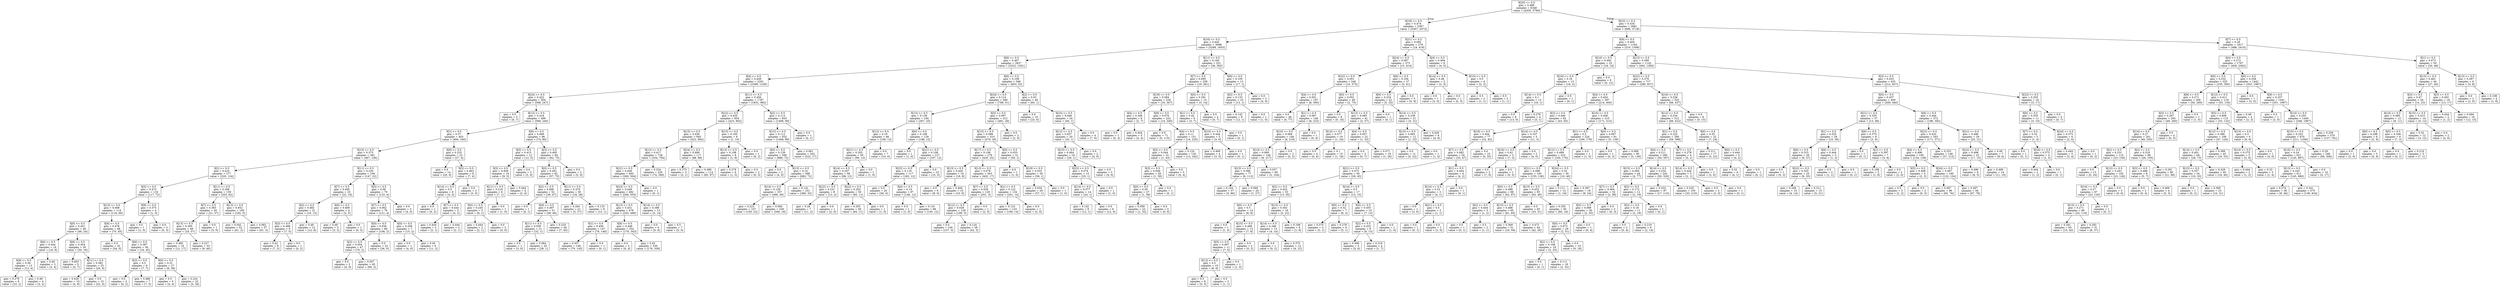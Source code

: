 digraph Tree {
node [shape=box] ;
0 [label="X[20] <= 0.5\ngini = 0.489\nsamples = 6348\nvalue = [4305, 5790]"] ;
1 [label="X[18] <= 0.5\ngini = 0.474\nsamples = 3367\nvalue = [3307, 2072]"] ;
0 -> 1 [labeldistance=2.5, labelangle=45, headlabel="True"] ;
2 [label="X[16] <= 0.5\ngini = 0.445\nsamples = 3088\nvalue = [3288, 1653]"] ;
1 -> 2 ;
3 [label="X[8] <= 0.5\ngini = 0.407\nsamples = 2837\nvalue = [3252, 1291]"] ;
2 -> 3 ;
4 [label="X[4] <= 0.5\ngini = 0.449\nsamples = 2291\nvalue = [2399, 1239]"] ;
3 -> 4 ;
5 [label="X[24] <= 0.5\ngini = 0.422\nsamples = 504\nvalue = [568, 247]"] ;
4 -> 5 ;
6 [label="gini = 0.0\nsamples = 5\nvalue = [0, 7]"] ;
5 -> 6 ;
7 [label="X[12] <= 0.5\ngini = 0.418\nsamples = 499\nvalue = [568, 240]"] ;
5 -> 7 ;
8 [label="X[1] <= 0.5\ngini = 0.37\nsamples = 403\nvalue = [494, 160]"] ;
7 -> 8 ;
9 [label="X[15] <= 0.5\ngini = 0.375\nsamples = 381\nvalue = [467, 156]"] ;
8 -> 9 ;
10 [label="X[2] <= 0.5\ngini = 0.416\nsamples = 277\nvalue = [320, 134]"] ;
9 -> 10 ;
11 [label="X[5] <= 0.5\ngini = 0.472\nsamples = 118\nvalue = [117, 72]"] ;
10 -> 11 ;
12 [label="X[13] <= 0.5\ngini = 0.468\nsamples = 114\nvalue = [116, 69]"] ;
11 -> 12 ;
13 [label="X[0] <= 0.5\ngini = 0.451\nsamples = 46\nvalue = [46, 24]"] ;
12 -> 13 ;
14 [label="X[6] <= 0.5\ngini = 0.444\nsamples = 16\nvalue = [16, 8]"] ;
13 -> 14 ;
15 [label="X[9] <= 0.5\ngini = 0.36\nsamples = 13\nvalue = [13, 4]"] ;
14 -> 15 ;
16 [label="gini = 0.278\nsamples = 9\nvalue = [10, 2]"] ;
15 -> 16 ;
17 [label="gini = 0.48\nsamples = 4\nvalue = [3, 2]"] ;
15 -> 17 ;
18 [label="gini = 0.49\nsamples = 3\nvalue = [3, 4]"] ;
14 -> 18 ;
19 [label="X[6] <= 0.5\ngini = 0.454\nsamples = 30\nvalue = [30, 16]"] ;
13 -> 19 ;
20 [label="gini = 0.463\nsamples = 5\nvalue = [4, 7]"] ;
19 -> 20 ;
21 [label="X[11] <= 0.5\ngini = 0.382\nsamples = 25\nvalue = [26, 9]"] ;
19 -> 21 ;
22 [label="gini = 0.426\nsamples = 10\nvalue = [4, 9]"] ;
21 -> 22 ;
23 [label="gini = 0.0\nsamples = 15\nvalue = [22, 0]"] ;
21 -> 23 ;
24 [label="X[9] <= 0.5\ngini = 0.476\nsamples = 68\nvalue = [70, 45]"] ;
12 -> 24 ;
25 [label="gini = 0.0\nsamples = 32\nvalue = [54, 0]"] ;
24 -> 25 ;
26 [label="X[6] <= 0.5\ngini = 0.387\nsamples = 36\nvalue = [16, 45]"] ;
24 -> 26 ;
27 [label="X[3] <= 0.5\ngini = 0.5\nsamples = 9\nvalue = [7, 7]"] ;
26 -> 27 ;
28 [label="gini = 0.0\nsamples = 2\nvalue = [0, 2]"] ;
27 -> 28 ;
29 [label="gini = 0.486\nsamples = 7\nvalue = [7, 5]"] ;
27 -> 29 ;
30 [label="X[0] <= 0.5\ngini = 0.31\nsamples = 27\nvalue = [9, 38]"] ;
26 -> 30 ;
31 [label="gini = 0.5\nsamples = 5\nvalue = [4, 4]"] ;
30 -> 31 ;
32 [label="gini = 0.224\nsamples = 22\nvalue = [5, 34]"] ;
30 -> 32 ;
33 [label="X[9] <= 0.5\ngini = 0.375\nsamples = 4\nvalue = [1, 3]"] ;
11 -> 33 ;
34 [label="gini = 0.0\nsamples = 1\nvalue = [1, 0]"] ;
33 -> 34 ;
35 [label="gini = 0.0\nsamples = 3\nvalue = [0, 3]"] ;
33 -> 35 ;
36 [label="X[11] <= 0.5\ngini = 0.358\nsamples = 159\nvalue = [203, 62]"] ;
10 -> 36 ;
37 [label="X[7] <= 0.5\ngini = 0.393\nsamples = 50\nvalue = [21, 57]"] ;
36 -> 37 ;
38 [label="X[13] <= 0.5\ngini = 0.365\nsamples = 49\nvalue = [18, 57]"] ;
37 -> 38 ;
39 [label="gini = 0.485\nsamples = 16\nvalue = [12, 17]"] ;
38 -> 39 ;
40 [label="gini = 0.227\nsamples = 33\nvalue = [6, 40]"] ;
38 -> 40 ;
41 [label="gini = 0.0\nsamples = 1\nvalue = [3, 0]"] ;
37 -> 41 ;
42 [label="X[13] <= 0.5\ngini = 0.052\nsamples = 109\nvalue = [182, 5]"] ;
36 -> 42 ;
43 [label="gini = 0.042\nsamples = 52\nvalue = [91, 2]"] ;
42 -> 43 ;
44 [label="gini = 0.062\nsamples = 57\nvalue = [91, 3]"] ;
42 -> 44 ;
45 [label="X[11] <= 0.5\ngini = 0.226\nsamples = 104\nvalue = [147, 22]"] ;
9 -> 45 ;
46 [label="X[7] <= 0.5\ngini = 0.495\nsamples = 25\nvalue = [22, 18]"] ;
45 -> 46 ;
47 [label="X[2] <= 0.5\ngini = 0.482\nsamples = 21\nvalue = [19, 13]"] ;
46 -> 47 ;
48 [label="X[3] <= 0.5\ngini = 0.486\nsamples = 9\nvalue = [7, 5]"] ;
47 -> 48 ;
49 [label="gini = 0.42\nsamples = 8\nvalue = [7, 3]"] ;
48 -> 49 ;
50 [label="gini = 0.0\nsamples = 1\nvalue = [0, 2]"] ;
48 -> 50 ;
51 [label="gini = 0.48\nsamples = 12\nvalue = [12, 8]"] ;
47 -> 51 ;
52 [label="X[0] <= 0.5\ngini = 0.469\nsamples = 4\nvalue = [3, 5]"] ;
46 -> 52 ;
53 [label="gini = 0.48\nsamples = 3\nvalue = [3, 2]"] ;
52 -> 53 ;
54 [label="gini = 0.0\nsamples = 1\nvalue = [0, 3]"] ;
52 -> 54 ;
55 [label="X[5] <= 0.5\ngini = 0.06\nsamples = 79\nvalue = [125, 4]"] ;
45 -> 55 ;
56 [label="X[7] <= 0.5\ngini = 0.062\nsamples = 76\nvalue = [121, 4]"] ;
55 -> 56 ;
57 [label="X[0] <= 0.5\ngini = 0.036\nsamples = 69\nvalue = [106, 2]"] ;
56 -> 57 ;
58 [label="X[2] <= 0.5\ngini = 0.054\nsamples = 47\nvalue = [70, 2]"] ;
57 -> 58 ;
59 [label="gini = 0.0\nsamples = 2\nvalue = [4, 0]"] ;
58 -> 59 ;
60 [label="gini = 0.057\nsamples = 45\nvalue = [66, 2]"] ;
58 -> 60 ;
61 [label="gini = 0.0\nsamples = 22\nvalue = [36, 0]"] ;
57 -> 61 ;
62 [label="X[0] <= 0.5\ngini = 0.208\nsamples = 7\nvalue = [15, 2]"] ;
56 -> 62 ;
63 [label="gini = 0.0\nsamples = 1\nvalue = [4, 0]"] ;
62 -> 63 ;
64 [label="gini = 0.26\nsamples = 6\nvalue = [11, 2]"] ;
62 -> 64 ;
65 [label="gini = 0.0\nsamples = 3\nvalue = [4, 0]"] ;
55 -> 65 ;
66 [label="X[9] <= 0.5\ngini = 0.225\nsamples = 22\nvalue = [27, 4]"] ;
8 -> 66 ;
67 [label="gini = 0.0\nsamples = 14\nvalue = [20, 0]"] ;
66 -> 67 ;
68 [label="X[5] <= 0.5\ngini = 0.463\nsamples = 8\nvalue = [7, 4]"] ;
66 -> 68 ;
69 [label="X[14] <= 0.5\ngini = 0.5\nsamples = 6\nvalue = [4, 4]"] ;
68 -> 69 ;
70 [label="gini = 0.0\nsamples = 1\nvalue = [0, 2]"] ;
69 -> 70 ;
71 [label="X[7] <= 0.5\ngini = 0.444\nsamples = 5\nvalue = [4, 2]"] ;
69 -> 71 ;
72 [label="gini = 0.444\nsamples = 2\nvalue = [2, 1]"] ;
71 -> 72 ;
73 [label="gini = 0.444\nsamples = 3\nvalue = [2, 1]"] ;
71 -> 73 ;
74 [label="gini = 0.0\nsamples = 2\nvalue = [3, 0]"] ;
68 -> 74 ;
75 [label="X[6] <= 0.5\ngini = 0.499\nsamples = 96\nvalue = [74, 80]"] ;
7 -> 75 ;
76 [label="X[5] <= 0.5\ngini = 0.415\nsamples = 12\nvalue = [12, 5]"] ;
75 -> 76 ;
77 [label="X[3] <= 0.5\ngini = 0.459\nsamples = 10\nvalue = [9, 5]"] ;
76 -> 77 ;
78 [label="X[11] <= 0.5\ngini = 0.219\nsamples = 6\nvalue = [7, 1]"] ;
77 -> 78 ;
79 [label="X[0] <= 0.5\ngini = 0.245\nsamples = 5\nvalue = [6, 1]"] ;
78 -> 79 ;
80 [label="gini = 0.444\nsamples = 2\nvalue = [2, 1]"] ;
79 -> 80 ;
81 [label="gini = 0.0\nsamples = 3\nvalue = [4, 0]"] ;
79 -> 81 ;
82 [label="gini = 0.0\nsamples = 1\nvalue = [1, 0]"] ;
78 -> 82 ;
83 [label="gini = 0.444\nsamples = 4\nvalue = [2, 4]"] ;
77 -> 83 ;
84 [label="gini = 0.0\nsamples = 2\nvalue = [3, 0]"] ;
76 -> 84 ;
85 [label="X[3] <= 0.5\ngini = 0.495\nsamples = 84\nvalue = [62, 75]"] ;
75 -> 85 ;
86 [label="X[0] <= 0.5\ngini = 0.491\nsamples = 82\nvalue = [57, 75]"] ;
85 -> 86 ;
87 [label="X[2] <= 0.5\ngini = 0.496\nsamples = 52\nvalue = [39, 47]"] ;
86 -> 87 ;
88 [label="gini = 0.0\nsamples = 1\nvalue = [0, 1]"] ;
87 -> 88 ;
89 [label="X[9] <= 0.5\ngini = 0.497\nsamples = 51\nvalue = [39, 46]"] ;
87 -> 89 ;
90 [label="X[11] <= 0.5\ngini = 0.059\nsamples = 21\nvalue = [32, 1]"] ;
89 -> 90 ;
91 [label="gini = 0.0\nsamples = 1\nvalue = [3, 0]"] ;
90 -> 91 ;
92 [label="gini = 0.064\nsamples = 20\nvalue = [29, 1]"] ;
90 -> 92 ;
93 [label="gini = 0.233\nsamples = 30\nvalue = [7, 45]"] ;
89 -> 93 ;
94 [label="X[11] <= 0.5\ngini = 0.476\nsamples = 30\nvalue = [18, 28]"] ;
86 -> 94 ;
95 [label="gini = 0.264\nsamples = 21\nvalue = [5, 27]"] ;
94 -> 95 ;
96 [label="gini = 0.133\nsamples = 9\nvalue = [13, 1]"] ;
94 -> 96 ;
97 [label="gini = 0.0\nsamples = 2\nvalue = [5, 0]"] ;
85 -> 97 ;
98 [label="X[11] <= 0.5\ngini = 0.456\nsamples = 1787\nvalue = [1831, 992]"] ;
4 -> 98 ;
99 [label="X[22] <= 0.5\ngini = 0.435\nsamples = 854\nvalue = [423, 902]"] ;
98 -> 99 ;
100 [label="X[15] <= 0.5\ngini = 0.436\nsamples = 845\nvalue = [422, 892]"] ;
99 -> 100 ;
101 [label="X[12] <= 0.5\ngini = 0.417\nsamples = 728\nvalue = [334, 794]"] ;
100 -> 101 ;
102 [label="X[21] <= 0.5\ngini = 0.449\nsamples = 493\nvalue = [260, 504]"] ;
101 -> 102 ;
103 [label="X[23] <= 0.5\ngini = 0.449\nsamples = 492\nvalue = [260, 503]"] ;
102 -> 103 ;
104 [label="X[13] <= 0.5\ngini = 0.451\nsamples = 479\nvalue = [255, 489]"] ;
103 -> 104 ;
105 [label="X[1] <= 0.5\ngini = 0.456\nsamples = 147\nvalue = [79, 146]"] ;
104 -> 105 ;
106 [label="gini = 0.457\nsamples = 146\nvalue = [79, 145]"] ;
105 -> 106 ;
107 [label="gini = 0.0\nsamples = 1\nvalue = [0, 1]"] ;
105 -> 107 ;
108 [label="X[9] <= 0.5\ngini = 0.448\nsamples = 332\nvalue = [176, 343]"] ;
104 -> 108 ;
109 [label="gini = 0.0\nsamples = 2\nvalue = [0, 4]"] ;
108 -> 109 ;
110 [label="gini = 0.45\nsamples = 330\nvalue = [176, 339]"] ;
108 -> 110 ;
111 [label="X[14] <= 0.5\ngini = 0.388\nsamples = 13\nvalue = [5, 14]"] ;
103 -> 111 ;
112 [label="gini = 0.0\nsamples = 6\nvalue = [0, 9]"] ;
111 -> 112 ;
113 [label="gini = 0.5\nsamples = 7\nvalue = [5, 5]"] ;
111 -> 113 ;
114 [label="gini = 0.0\nsamples = 1\nvalue = [0, 1]"] ;
102 -> 114 ;
115 [label="gini = 0.324\nsamples = 235\nvalue = [74, 290]"] ;
101 -> 115 ;
116 [label="X[24] <= 0.5\ngini = 0.499\nsamples = 117\nvalue = [88, 98]"] ;
100 -> 116 ;
117 [label="gini = 0.375\nsamples = 3\nvalue = [3, 1]"] ;
116 -> 117 ;
118 [label="gini = 0.498\nsamples = 114\nvalue = [85, 97]"] ;
116 -> 118 ;
119 [label="X[15] <= 0.5\ngini = 0.165\nsamples = 9\nvalue = [1, 10]"] ;
99 -> 119 ;
120 [label="X[13] <= 0.5\ngini = 0.198\nsamples = 8\nvalue = [1, 8]"] ;
119 -> 120 ;
121 [label="gini = 0.278\nsamples = 6\nvalue = [1, 5]"] ;
120 -> 121 ;
122 [label="gini = 0.0\nsamples = 2\nvalue = [0, 3]"] ;
120 -> 122 ;
123 [label="gini = 0.0\nsamples = 1\nvalue = [0, 2]"] ;
119 -> 123 ;
124 [label="X[2] <= 0.5\ngini = 0.113\nsamples = 933\nvalue = [1408, 90]"] ;
98 -> 124 ;
125 [label="X[15] <= 0.5\ngini = 0.112\nsamples = 932\nvalue = [1408, 89]"] ;
124 -> 125 ;
126 [label="X[0] <= 0.5\ngini = 0.139\nsamples = 590\nvalue = [886, 72]"] ;
125 -> 126 ;
127 [label="gini = 0.0\nsamples = 2\nvalue = [4, 0]"] ;
126 -> 127 ;
128 [label="X[13] <= 0.5\ngini = 0.14\nsamples = 588\nvalue = [882, 72]"] ;
126 -> 128 ;
129 [label="X[14] <= 0.5\ngini = 0.138\nsamples = 337\nvalue = [496, 40]"] ;
128 -> 129 ;
130 [label="gini = 0.223\nsamples = 107\nvalue = [150, 22]"] ;
129 -> 130 ;
131 [label="gini = 0.094\nsamples = 230\nvalue = [346, 18]"] ;
129 -> 131 ;
132 [label="gini = 0.141\nsamples = 251\nvalue = [386, 32]"] ;
128 -> 132 ;
133 [label="gini = 0.061\nsamples = 342\nvalue = [522, 17]"] ;
125 -> 133 ;
134 [label="gini = 0.0\nsamples = 1\nvalue = [0, 1]"] ;
124 -> 134 ;
135 [label="X[6] <= 0.5\ngini = 0.108\nsamples = 546\nvalue = [853, 52]"] ;
3 -> 135 ;
136 [label="X[24] <= 0.5\ngini = 0.114\nsamples = 506\nvalue = [788, 51]"] ;
135 -> 136 ;
137 [label="X[13] <= 0.5\ngini = 0.139\nsamples = 194\nvalue = [307, 25]"] ;
136 -> 137 ;
138 [label="X[12] <= 0.5\ngini = 0.19\nsamples = 66\nvalue = [109, 13]"] ;
137 -> 138 ;
139 [label="X[21] <= 0.5\ngini = 0.205\nsamples = 59\nvalue = [99, 13]"] ;
138 -> 139 ;
140 [label="X[14] <= 0.5\ngini = 0.207\nsamples = 58\nvalue = [98, 13]"] ;
139 -> 140 ;
141 [label="X[22] <= 0.5\ngini = 0.231\nsamples = 8\nvalue = [13, 2]"] ;
140 -> 141 ;
142 [label="gini = 0.26\nsamples = 7\nvalue = [11, 2]"] ;
141 -> 142 ;
143 [label="gini = 0.0\nsamples = 1\nvalue = [2, 0]"] ;
141 -> 143 ;
144 [label="X[22] <= 0.5\ngini = 0.203\nsamples = 50\nvalue = [85, 11]"] ;
140 -> 144 ;
145 [label="gini = 0.205\nsamples = 49\nvalue = [84, 11]"] ;
144 -> 145 ;
146 [label="gini = 0.0\nsamples = 1\nvalue = [1, 0]"] ;
144 -> 146 ;
147 [label="gini = 0.0\nsamples = 1\nvalue = [1, 0]"] ;
139 -> 147 ;
148 [label="gini = 0.0\nsamples = 7\nvalue = [10, 0]"] ;
138 -> 148 ;
149 [label="X[0] <= 0.5\ngini = 0.108\nsamples = 128\nvalue = [198, 12]"] ;
137 -> 149 ;
150 [label="gini = 0.0\nsamples = 1\nvalue = [1, 0]"] ;
149 -> 150 ;
151 [label="X[21] <= 0.5\ngini = 0.108\nsamples = 127\nvalue = [197, 12]"] ;
149 -> 151 ;
152 [label="X[23] <= 0.5\ngini = 0.116\nsamples = 117\nvalue = [182, 12]"] ;
151 -> 152 ;
153 [label="gini = 0.0\nsamples = 20\nvalue = [36, 0]"] ;
152 -> 153 ;
154 [label="X[4] <= 0.5\ngini = 0.14\nsamples = 97\nvalue = [146, 12]"] ;
152 -> 154 ;
155 [label="gini = 0.0\nsamples = 1\nvalue = [1, 0]"] ;
154 -> 155 ;
156 [label="gini = 0.141\nsamples = 96\nvalue = [145, 12]"] ;
154 -> 156 ;
157 [label="gini = 0.0\nsamples = 10\nvalue = [15, 0]"] ;
151 -> 157 ;
158 [label="X[5] <= 0.5\ngini = 0.097\nsamples = 312\nvalue = [481, 26]"] ;
136 -> 158 ;
159 [label="X[15] <= 0.5\ngini = 0.098\nsamples = 310\nvalue = [479, 26]"] ;
158 -> 159 ;
160 [label="X[17] <= 0.5\ngini = 0.106\nsamples = 279\nvalue = [420, 25]"] ;
159 -> 160 ;
161 [label="X[13] <= 0.5\ngini = 0.426\nsamples = 16\nvalue = [18, 8]"] ;
160 -> 161 ;
162 [label="gini = 0.0\nsamples = 6\nvalue = [8, 0]"] ;
161 -> 162 ;
163 [label="gini = 0.494\nsamples = 10\nvalue = [10, 8]"] ;
161 -> 163 ;
164 [label="X[13] <= 0.5\ngini = 0.078\nsamples = 263\nvalue = [402, 17]"] ;
160 -> 164 ;
165 [label="X[7] <= 0.5\ngini = 0.029\nsamples = 129\nvalue = [201, 3]"] ;
164 -> 165 ;
166 [label="X[12] <= 0.5\ngini = 0.029\nsamples = 128\nvalue = [199, 3]"] ;
165 -> 166 ;
167 [label="gini = 0.0\nsamples = 100\nvalue = [157, 0]"] ;
166 -> 167 ;
168 [label="gini = 0.124\nsamples = 28\nvalue = [42, 3]"] ;
166 -> 168 ;
169 [label="gini = 0.0\nsamples = 1\nvalue = [2, 0]"] ;
165 -> 169 ;
170 [label="X[1] <= 0.5\ngini = 0.122\nsamples = 134\nvalue = [201, 14]"] ;
164 -> 170 ;
171 [label="gini = 0.123\nsamples = 133\nvalue = [199, 14]"] ;
170 -> 171 ;
172 [label="gini = 0.0\nsamples = 1\nvalue = [2, 0]"] ;
170 -> 172 ;
173 [label="X[0] <= 0.5\ngini = 0.033\nsamples = 31\nvalue = [59, 1]"] ;
159 -> 173 ;
174 [label="gini = 0.0\nsamples = 1\nvalue = [1, 0]"] ;
173 -> 174 ;
175 [label="X[19] <= 0.5\ngini = 0.033\nsamples = 30\nvalue = [58, 1]"] ;
173 -> 175 ;
176 [label="gini = 0.034\nsamples = 29\nvalue = [57, 1]"] ;
175 -> 176 ;
177 [label="gini = 0.0\nsamples = 1\nvalue = [1, 0]"] ;
175 -> 177 ;
178 [label="gini = 0.0\nsamples = 2\nvalue = [2, 0]"] ;
158 -> 178 ;
179 [label="X[2] <= 0.5\ngini = 0.03\nsamples = 40\nvalue = [65, 1]"] ;
135 -> 179 ;
180 [label="gini = 0.0\nsamples = 16\nvalue = [25, 0]"] ;
179 -> 180 ;
181 [label="X[23] <= 0.5\ngini = 0.048\nsamples = 24\nvalue = [40, 1]"] ;
179 -> 181 ;
182 [label="X[12] <= 0.5\ngini = 0.057\nsamples = 20\nvalue = [33, 1]"] ;
181 -> 182 ;
183 [label="X[15] <= 0.5\ngini = 0.064\nsamples = 18\nvalue = [29, 1]"] ;
182 -> 183 ;
184 [label="X[22] <= 0.5\ngini = 0.074\nsamples = 15\nvalue = [25, 1]"] ;
183 -> 184 ;
185 [label="X[14] <= 0.5\ngini = 0.077\nsamples = 14\nvalue = [24, 1]"] ;
184 -> 185 ;
186 [label="gini = 0.142\nsamples = 8\nvalue = [12, 1]"] ;
185 -> 186 ;
187 [label="gini = 0.0\nsamples = 6\nvalue = [12, 0]"] ;
185 -> 187 ;
188 [label="gini = 0.0\nsamples = 1\nvalue = [1, 0]"] ;
184 -> 188 ;
189 [label="gini = 0.0\nsamples = 3\nvalue = [4, 0]"] ;
183 -> 189 ;
190 [label="gini = 0.0\nsamples = 2\nvalue = [4, 0]"] ;
182 -> 190 ;
191 [label="gini = 0.0\nsamples = 4\nvalue = [7, 0]"] ;
181 -> 191 ;
192 [label="X[11] <= 0.5\ngini = 0.165\nsamples = 251\nvalue = [36, 362]"] ;
2 -> 192 ;
193 [label="X[7] <= 0.5\ngini = 0.095\nsamples = 238\nvalue = [19, 361]"] ;
192 -> 193 ;
194 [label="X[19] <= 0.5\ngini = 0.084\nsamples = 228\nvalue = [16, 347]"] ;
193 -> 194 ;
195 [label="X[4] <= 0.5\ngini = 0.346\nsamples = 6\nvalue = [2, 7]"] ;
194 -> 195 ;
196 [label="gini = 0.0\nsamples = 1\nvalue = [0, 3]"] ;
195 -> 196 ;
197 [label="gini = 0.444\nsamples = 5\nvalue = [2, 4]"] ;
195 -> 197 ;
198 [label="X[9] <= 0.5\ngini = 0.076\nsamples = 222\nvalue = [14, 340]"] ;
194 -> 198 ;
199 [label="gini = 0.0\nsamples = 71\nvalue = [0, 115]"] ;
198 -> 199 ;
200 [label="X[4] <= 0.5\ngini = 0.11\nsamples = 151\nvalue = [14, 225]"] ;
198 -> 200 ;
201 [label="X[5] <= 0.5\ngini = 0.044\nsamples = 31\nvalue = [1, 43]"] ;
200 -> 201 ;
202 [label="X[3] <= 0.5\ngini = 0.049\nsamples = 28\nvalue = [1, 39]"] ;
201 -> 202 ;
203 [label="X[0] <= 0.5\ngini = 0.05\nsamples = 27\nvalue = [1, 38]"] ;
202 -> 203 ;
204 [label="gini = 0.059\nsamples = 22\nvalue = [1, 32]"] ;
203 -> 204 ;
205 [label="gini = 0.0\nsamples = 5\nvalue = [0, 6]"] ;
203 -> 205 ;
206 [label="gini = 0.0\nsamples = 1\nvalue = [0, 1]"] ;
202 -> 206 ;
207 [label="gini = 0.0\nsamples = 3\nvalue = [0, 4]"] ;
201 -> 207 ;
208 [label="gini = 0.124\nsamples = 120\nvalue = [13, 182]"] ;
200 -> 208 ;
209 [label="X[0] <= 0.5\ngini = 0.291\nsamples = 10\nvalue = [3, 14]"] ;
193 -> 209 ;
210 [label="X[1] <= 0.5\ngini = 0.42\nsamples = 6\nvalue = [3, 7]"] ;
209 -> 210 ;
211 [label="X[10] <= 0.5\ngini = 0.444\nsamples = 5\nvalue = [3, 6]"] ;
210 -> 211 ;
212 [label="gini = 0.469\nsamples = 4\nvalue = [3, 5]"] ;
211 -> 212 ;
213 [label="gini = 0.0\nsamples = 1\nvalue = [0, 1]"] ;
211 -> 213 ;
214 [label="gini = 0.0\nsamples = 1\nvalue = [0, 1]"] ;
210 -> 214 ;
215 [label="gini = 0.0\nsamples = 4\nvalue = [0, 7]"] ;
209 -> 215 ;
216 [label="X[6] <= 0.5\ngini = 0.105\nsamples = 13\nvalue = [17, 1]"] ;
192 -> 216 ;
217 [label="X[5] <= 0.5\ngini = 0.133\nsamples = 10\nvalue = [13, 1]"] ;
216 -> 217 ;
218 [label="gini = 0.142\nsamples = 9\nvalue = [12, 1]"] ;
217 -> 218 ;
219 [label="gini = 0.0\nsamples = 1\nvalue = [1, 0]"] ;
217 -> 219 ;
220 [label="gini = 0.0\nsamples = 3\nvalue = [4, 0]"] ;
216 -> 220 ;
221 [label="X[21] <= 0.5\ngini = 0.083\nsamples = 279\nvalue = [19, 419]"] ;
1 -> 221 ;
222 [label="X[24] <= 0.5\ngini = 0.067\nsamples = 273\nvalue = [15, 414]"] ;
221 -> 222 ;
223 [label="X[22] <= 0.5\ngini = 0.051\nsamples = 246\nvalue = [10, 373]"] ;
222 -> 223 ;
224 [label="X[4] <= 0.5\ngini = 0.051\nsamples = 197\nvalue = [8, 300]"] ;
223 -> 224 ;
225 [label="gini = 0.0\nsamples = 48\nvalue = [0, 77]"] ;
224 -> 225 ;
226 [label="X[1] <= 0.5\ngini = 0.067\nsamples = 149\nvalue = [8, 223]"] ;
224 -> 226 ;
227 [label="X[16] <= 0.5\ngini = 0.068\nsamples = 148\nvalue = [8, 219]"] ;
226 -> 227 ;
228 [label="X[14] <= 0.5\ngini = 0.069\nsamples = 146\nvalue = [8, 217]"] ;
227 -> 228 ;
229 [label="X[15] <= 0.5\ngini = 0.096\nsamples = 77\nvalue = [6, 113]"] ;
228 -> 229 ;
230 [label="gini = 0.104\nsamples = 57\nvalue = [5, 86]"] ;
229 -> 230 ;
231 [label="gini = 0.069\nsamples = 20\nvalue = [1, 27]"] ;
229 -> 231 ;
232 [label="gini = 0.037\nsamples = 69\nvalue = [2, 104]"] ;
228 -> 232 ;
233 [label="gini = 0.0\nsamples = 2\nvalue = [0, 2]"] ;
227 -> 233 ;
234 [label="gini = 0.0\nsamples = 1\nvalue = [0, 4]"] ;
226 -> 234 ;
235 [label="X[0] <= 0.5\ngini = 0.052\nsamples = 49\nvalue = [2, 73]"] ;
223 -> 235 ;
236 [label="gini = 0.0\nsamples = 8\nvalue = [0, 16]"] ;
235 -> 236 ;
237 [label="X[13] <= 0.5\ngini = 0.065\nsamples = 41\nvalue = [2, 57]"] ;
235 -> 237 ;
238 [label="X[14] <= 0.5\ngini = 0.077\nsamples = 19\nvalue = [1, 24]"] ;
237 -> 238 ;
239 [label="gini = 0.0\nsamples = 4\nvalue = [0, 6]"] ;
238 -> 239 ;
240 [label="gini = 0.1\nsamples = 15\nvalue = [1, 18]"] ;
238 -> 240 ;
241 [label="X[4] <= 0.5\ngini = 0.057\nsamples = 22\nvalue = [1, 33]"] ;
237 -> 241 ;
242 [label="gini = 0.0\nsamples = 3\nvalue = [0, 7]"] ;
241 -> 242 ;
243 [label="gini = 0.071\nsamples = 19\nvalue = [1, 26]"] ;
241 -> 243 ;
244 [label="X[6] <= 0.5\ngini = 0.194\nsamples = 27\nvalue = [5, 41]"] ;
222 -> 244 ;
245 [label="X[9] <= 0.5\ngini = 0.234\nsamples = 22\nvalue = [5, 32]"] ;
244 -> 245 ;
246 [label="gini = 0.0\nsamples = 1\nvalue = [0, 1]"] ;
245 -> 246 ;
247 [label="X[14] <= 0.5\ngini = 0.239\nsamples = 21\nvalue = [5, 31]"] ;
245 -> 247 ;
248 [label="X[15] <= 0.5\ngini = 0.083\nsamples = 12\nvalue = [1, 22]"] ;
247 -> 248 ;
249 [label="gini = 0.0\nsamples = 11\nvalue = [0, 22]"] ;
248 -> 249 ;
250 [label="gini = 0.0\nsamples = 1\nvalue = [1, 0]"] ;
248 -> 250 ;
251 [label="gini = 0.426\nsamples = 9\nvalue = [4, 9]"] ;
247 -> 251 ;
252 [label="gini = 0.0\nsamples = 5\nvalue = [0, 9]"] ;
244 -> 252 ;
253 [label="X[4] <= 0.5\ngini = 0.494\nsamples = 6\nvalue = [4, 5]"] ;
221 -> 253 ;
254 [label="X[14] <= 0.5\ngini = 0.48\nsamples = 2\nvalue = [2, 3]"] ;
253 -> 254 ;
255 [label="gini = 0.0\nsamples = 1\nvalue = [2, 0]"] ;
254 -> 255 ;
256 [label="gini = 0.0\nsamples = 1\nvalue = [0, 3]"] ;
254 -> 256 ;
257 [label="X[15] <= 0.5\ngini = 0.5\nsamples = 4\nvalue = [2, 2]"] ;
253 -> 257 ;
258 [label="gini = 0.5\nsamples = 2\nvalue = [1, 1]"] ;
257 -> 258 ;
259 [label="gini = 0.5\nsamples = 2\nvalue = [1, 1]"] ;
257 -> 259 ;
260 [label="X[23] <= 0.5\ngini = 0.334\nsamples = 2981\nvalue = [998, 3718]"] ;
0 -> 260 [labeldistance=2.5, labelangle=-45, headlabel="False"] ;
261 [label="X[9] <= 0.5\ngini = 0.404\nsamples = 1164\nvalue = [510, 1308]"] ;
260 -> 261 ;
262 [label="X[10] <= 0.5\ngini = 0.492\nsamples = 22\nvalue = [18, 14]"] ;
261 -> 262 ;
263 [label="X[16] <= 0.5\ngini = 0.18\nsamples = 13\nvalue = [18, 2]"] ;
262 -> 263 ;
264 [label="X[14] <= 0.5\ngini = 0.1\nsamples = 12\nvalue = [18, 1]"] ;
263 -> 264 ;
265 [label="gini = 0.0\nsamples = 8\nvalue = [13, 0]"] ;
264 -> 265 ;
266 [label="gini = 0.278\nsamples = 4\nvalue = [5, 1]"] ;
264 -> 266 ;
267 [label="gini = 0.0\nsamples = 1\nvalue = [0, 1]"] ;
263 -> 267 ;
268 [label="gini = 0.0\nsamples = 9\nvalue = [0, 12]"] ;
262 -> 268 ;
269 [label="X[13] <= 0.5\ngini = 0.399\nsamples = 1142\nvalue = [492, 1294]"] ;
261 -> 269 ;
270 [label="X[22] <= 0.5\ngini = 0.376\nsamples = 717\nvalue = [280, 837]"] ;
269 -> 270 ;
271 [label="X[4] <= 0.5\ngini = 0.454\nsamples = 397\nvalue = [214, 400]"] ;
270 -> 271 ;
272 [label="X[3] <= 0.5\ngini = 0.446\nsamples = 82\nvalue = [43, 85]"] ;
271 -> 272 ;
273 [label="X[16] <= 0.5\ngini = 0.404\nsamples = 77\nvalue = [32, 82]"] ;
272 -> 273 ;
274 [label="X[7] <= 0.5\ngini = 0.482\nsamples = 54\nvalue = [32, 47]"] ;
273 -> 274 ;
275 [label="X[21] <= 0.5\ngini = 0.473\nsamples = 50\nvalue = [28, 45]"] ;
274 -> 275 ;
276 [label="X[2] <= 0.5\ngini = 0.422\nsamples = 33\nvalue = [13, 30]"] ;
275 -> 276 ;
277 [label="X[0] <= 0.5\ngini = 0.5\nsamples = 14\nvalue = [8, 8]"] ;
276 -> 277 ;
278 [label="gini = 0.0\nsamples = 1\nvalue = [1, 0]"] ;
277 -> 278 ;
279 [label="X[15] <= 0.5\ngini = 0.498\nsamples = 13\nvalue = [7, 8]"] ;
277 -> 279 ;
280 [label="X[5] <= 0.5\ngini = 0.497\nsamples = 11\nvalue = [7, 6]"] ;
279 -> 280 ;
281 [label="X[12] <= 0.5\ngini = 0.5\nsamples = 10\nvalue = [6, 6]"] ;
280 -> 281 ;
282 [label="gini = 0.5\nsamples = 8\nvalue = [5, 5]"] ;
281 -> 282 ;
283 [label="gini = 0.5\nsamples = 2\nvalue = [1, 1]"] ;
281 -> 283 ;
284 [label="gini = 0.0\nsamples = 1\nvalue = [1, 0]"] ;
280 -> 284 ;
285 [label="gini = 0.0\nsamples = 2\nvalue = [0, 2]"] ;
279 -> 285 ;
286 [label="X[15] <= 0.5\ngini = 0.302\nsamples = 19\nvalue = [5, 22]"] ;
276 -> 286 ;
287 [label="X[14] <= 0.5\ngini = 0.346\nsamples = 13\nvalue = [4, 14]"] ;
286 -> 287 ;
288 [label="gini = 0.0\nsamples = 1\nvalue = [0, 2]"] ;
287 -> 288 ;
289 [label="gini = 0.375\nsamples = 12\nvalue = [4, 12]"] ;
287 -> 289 ;
290 [label="gini = 0.198\nsamples = 6\nvalue = [1, 8]"] ;
286 -> 290 ;
291 [label="X[14] <= 0.5\ngini = 0.5\nsamples = 17\nvalue = [15, 15]"] ;
275 -> 291 ;
292 [label="X[0] <= 0.5\ngini = 0.32\nsamples = 7\nvalue = [8, 2]"] ;
291 -> 292 ;
293 [label="gini = 0.375\nsamples = 3\nvalue = [3, 1]"] ;
292 -> 293 ;
294 [label="gini = 0.278\nsamples = 4\nvalue = [5, 1]"] ;
292 -> 294 ;
295 [label="X[5] <= 0.5\ngini = 0.455\nsamples = 10\nvalue = [7, 13]"] ;
291 -> 295 ;
296 [label="X[2] <= 0.5\ngini = 0.432\nsamples = 9\nvalue = [6, 13]"] ;
295 -> 296 ;
297 [label="gini = 0.496\nsamples = 5\nvalue = [5, 6]"] ;
296 -> 297 ;
298 [label="gini = 0.219\nsamples = 4\nvalue = [1, 7]"] ;
296 -> 298 ;
299 [label="gini = 0.0\nsamples = 1\nvalue = [1, 0]"] ;
295 -> 299 ;
300 [label="X[1] <= 0.5\ngini = 0.444\nsamples = 4\nvalue = [4, 2]"] ;
274 -> 300 ;
301 [label="X[14] <= 0.5\ngini = 0.32\nsamples = 3\nvalue = [4, 1]"] ;
300 -> 301 ;
302 [label="gini = 0.0\nsamples = 1\nvalue = [3, 0]"] ;
301 -> 302 ;
303 [label="X[21] <= 0.5\ngini = 0.5\nsamples = 2\nvalue = [1, 1]"] ;
301 -> 303 ;
304 [label="gini = 0.0\nsamples = 1\nvalue = [0, 1]"] ;
303 -> 304 ;
305 [label="gini = 0.0\nsamples = 1\nvalue = [1, 0]"] ;
303 -> 305 ;
306 [label="gini = 0.0\nsamples = 1\nvalue = [0, 1]"] ;
300 -> 306 ;
307 [label="gini = 0.0\nsamples = 23\nvalue = [0, 35]"] ;
273 -> 307 ;
308 [label="X[14] <= 0.5\ngini = 0.337\nsamples = 5\nvalue = [11, 3]"] ;
272 -> 308 ;
309 [label="X[16] <= 0.5\ngini = 0.42\nsamples = 3\nvalue = [7, 3]"] ;
308 -> 309 ;
310 [label="gini = 0.0\nsamples = 2\nvalue = [7, 0]"] ;
309 -> 310 ;
311 [label="gini = 0.0\nsamples = 1\nvalue = [0, 3]"] ;
309 -> 311 ;
312 [label="gini = 0.0\nsamples = 2\nvalue = [4, 0]"] ;
308 -> 312 ;
313 [label="X[16] <= 0.5\ngini = 0.456\nsamples = 315\nvalue = [171, 315]"] ;
271 -> 313 ;
314 [label="X[1] <= 0.5\ngini = 0.5\nsamples = 224\nvalue = [166, 176]"] ;
313 -> 314 ;
315 [label="X[12] <= 0.5\ngini = 0.499\nsamples = 223\nvalue = [165, 176]"] ;
314 -> 315 ;
316 [label="X[21] <= 0.5\ngini = 0.498\nsamples = 193\nvalue = [155, 136]"] ;
315 -> 316 ;
317 [label="X[0] <= 0.5\ngini = 0.486\nsamples = 98\nvalue = [62, 87]"] ;
316 -> 317 ;
318 [label="X[2] <= 0.5\ngini = 0.444\nsamples = 3\nvalue = [1, 2]"] ;
317 -> 318 ;
319 [label="gini = 0.0\nsamples = 1\nvalue = [0, 1]"] ;
318 -> 319 ;
320 [label="gini = 0.5\nsamples = 2\nvalue = [1, 1]"] ;
318 -> 320 ;
321 [label="X[15] <= 0.5\ngini = 0.486\nsamples = 95\nvalue = [61, 85]"] ;
317 -> 321 ;
322 [label="gini = 0.369\nsamples = 51\nvalue = [19, 59]"] ;
321 -> 322 ;
323 [label="gini = 0.472\nsamples = 44\nvalue = [42, 26]"] ;
321 -> 323 ;
324 [label="X[15] <= 0.5\ngini = 0.452\nsamples = 95\nvalue = [93, 49]"] ;
316 -> 324 ;
325 [label="gini = 0.5\nsamples = 45\nvalue = [33, 31]"] ;
324 -> 325 ;
326 [label="gini = 0.355\nsamples = 50\nvalue = [60, 18]"] ;
324 -> 326 ;
327 [label="X[24] <= 0.5\ngini = 0.32\nsamples = 30\nvalue = [10, 40]"] ;
315 -> 327 ;
328 [label="gini = 0.111\nsamples = 12\nvalue = [1, 16]"] ;
327 -> 328 ;
329 [label="gini = 0.397\nsamples = 18\nvalue = [9, 24]"] ;
327 -> 329 ;
330 [label="gini = 0.0\nsamples = 1\nvalue = [1, 0]"] ;
314 -> 330 ;
331 [label="X[0] <= 0.5\ngini = 0.067\nsamples = 91\nvalue = [5, 139]"] ;
313 -> 331 ;
332 [label="gini = 0.0\nsamples = 1\nvalue = [0, 3]"] ;
331 -> 332 ;
333 [label="gini = 0.068\nsamples = 90\nvalue = [5, 136]"] ;
331 -> 333 ;
334 [label="X[16] <= 0.5\ngini = 0.228\nsamples = 320\nvalue = [66, 437]"] ;
270 -> 334 ;
335 [label="X[12] <= 0.5\ngini = 0.234\nsamples = 312\nvalue = [66, 422]"] ;
334 -> 335 ;
336 [label="X[1] <= 0.5\ngini = 0.225\nsamples = 290\nvalue = [59, 398]"] ;
335 -> 336 ;
337 [label="X[4] <= 0.5\ngini = 0.211\nsamples = 286\nvalue = [54, 397]"] ;
336 -> 337 ;
338 [label="X[15] <= 0.5\ngini = 0.094\nsamples = 44\nvalue = [4, 77]"] ;
337 -> 338 ;
339 [label="X[7] <= 0.5\ngini = 0.064\nsamples = 32\nvalue = [2, 58]"] ;
338 -> 339 ;
340 [label="X[5] <= 0.5\ngini = 0.068\nsamples = 30\nvalue = [2, 55]"] ;
339 -> 340 ;
341 [label="X[0] <= 0.5\ngini = 0.073\nsamples = 29\nvalue = [2, 51]"] ;
340 -> 341 ;
342 [label="X[2] <= 0.5\ngini = 0.108\nsamples = 19\nvalue = [2, 33]"] ;
341 -> 342 ;
343 [label="gini = 0.0\nsamples = 1\nvalue = [0, 1]"] ;
342 -> 343 ;
344 [label="gini = 0.111\nsamples = 18\nvalue = [2, 32]"] ;
342 -> 344 ;
345 [label="gini = 0.0\nsamples = 10\nvalue = [0, 18]"] ;
341 -> 345 ;
346 [label="gini = 0.0\nsamples = 1\nvalue = [0, 4]"] ;
340 -> 346 ;
347 [label="gini = 0.0\nsamples = 2\nvalue = [0, 3]"] ;
339 -> 347 ;
348 [label="X[3] <= 0.5\ngini = 0.172\nsamples = 12\nvalue = [2, 19]"] ;
338 -> 348 ;
349 [label="X[2] <= 0.5\ngini = 0.18\nsamples = 11\nvalue = [2, 18]"] ;
348 -> 349 ;
350 [label="gini = 0.0\nsamples = 2\nvalue = [0, 4]"] ;
349 -> 350 ;
351 [label="gini = 0.219\nsamples = 9\nvalue = [2, 14]"] ;
349 -> 351 ;
352 [label="gini = 0.0\nsamples = 1\nvalue = [0, 1]"] ;
348 -> 352 ;
353 [label="X[14] <= 0.5\ngini = 0.234\nsamples = 242\nvalue = [50, 320]"] ;
337 -> 353 ;
354 [label="gini = 0.232\nsamples = 87\nvalue = [17, 110]"] ;
353 -> 354 ;
355 [label="gini = 0.235\nsamples = 155\nvalue = [33, 210]"] ;
353 -> 355 ;
356 [label="X[7] <= 0.5\ngini = 0.278\nsamples = 4\nvalue = [5, 1]"] ;
336 -> 356 ;
357 [label="X[14] <= 0.5\ngini = 0.444\nsamples = 3\nvalue = [2, 1]"] ;
356 -> 357 ;
358 [label="gini = 0.0\nsamples = 2\nvalue = [2, 0]"] ;
357 -> 358 ;
359 [label="gini = 0.0\nsamples = 1\nvalue = [0, 1]"] ;
357 -> 359 ;
360 [label="gini = 0.0\nsamples = 1\nvalue = [3, 0]"] ;
356 -> 360 ;
361 [label="X[6] <= 0.5\ngini = 0.35\nsamples = 22\nvalue = [7, 24]"] ;
335 -> 361 ;
362 [label="gini = 0.211\nsamples = 17\nvalue = [3, 22]"] ;
361 -> 362 ;
363 [label="X[0] <= 0.5\ngini = 0.444\nsamples = 5\nvalue = [4, 2]"] ;
361 -> 363 ;
364 [label="gini = 0.32\nsamples = 4\nvalue = [4, 1]"] ;
363 -> 364 ;
365 [label="gini = 0.0\nsamples = 1\nvalue = [0, 1]"] ;
363 -> 365 ;
366 [label="gini = 0.0\nsamples = 8\nvalue = [0, 15]"] ;
334 -> 366 ;
367 [label="X[3] <= 0.5\ngini = 0.433\nsamples = 425\nvalue = [212, 457]"] ;
269 -> 367 ;
368 [label="X[0] <= 0.5\ngini = 0.437\nsamples = 409\nvalue = [209, 440]"] ;
367 -> 368 ;
369 [label="X[21] <= 0.5\ngini = 0.335\nsamples = 37\nvalue = [13, 48]"] ;
368 -> 369 ;
370 [label="X[1] <= 0.5\ngini = 0.325\nsamples = 29\nvalue = [10, 39]"] ;
369 -> 370 ;
371 [label="X[6] <= 0.5\ngini = 0.315\nsamples = 26\nvalue = [9, 37]"] ;
370 -> 371 ;
372 [label="gini = 0.0\nsamples = 1\nvalue = [0, 2]"] ;
371 -> 372 ;
373 [label="X[22] <= 0.5\ngini = 0.325\nsamples = 25\nvalue = [9, 35]"] ;
371 -> 373 ;
374 [label="gini = 0.346\nsamples = 10\nvalue = [4, 14]"] ;
373 -> 374 ;
375 [label="gini = 0.311\nsamples = 15\nvalue = [5, 21]"] ;
373 -> 375 ;
376 [label="X[6] <= 0.5\ngini = 0.444\nsamples = 3\nvalue = [1, 2]"] ;
370 -> 376 ;
377 [label="gini = 0.5\nsamples = 2\nvalue = [1, 1]"] ;
376 -> 377 ;
378 [label="gini = 0.0\nsamples = 1\nvalue = [0, 1]"] ;
376 -> 378 ;
379 [label="X[6] <= 0.5\ngini = 0.375\nsamples = 8\nvalue = [3, 9]"] ;
369 -> 379 ;
380 [label="gini = 0.0\nsamples = 1\nvalue = [0, 1]"] ;
379 -> 380 ;
381 [label="X[1] <= 0.5\ngini = 0.397\nsamples = 7\nvalue = [3, 8]"] ;
379 -> 381 ;
382 [label="gini = 0.198\nsamples = 5\nvalue = [1, 8]"] ;
381 -> 382 ;
383 [label="gini = 0.0\nsamples = 2\nvalue = [2, 0]"] ;
381 -> 383 ;
384 [label="X[6] <= 0.5\ngini = 0.444\nsamples = 372\nvalue = [196, 392]"] ;
368 -> 384 ;
385 [label="X[22] <= 0.5\ngini = 0.432\nsamples = 343\nvalue = [171, 371]"] ;
384 -> 385 ;
386 [label="X[4] <= 0.5\ngini = 0.496\nsamples = 195\nvalue = [134, 159]"] ;
385 -> 386 ;
387 [label="X[5] <= 0.5\ngini = 0.408\nsamples = 5\nvalue = [2, 5]"] ;
386 -> 387 ;
388 [label="gini = 0.5\nsamples = 3\nvalue = [2, 2]"] ;
387 -> 388 ;
389 [label="gini = 0.0\nsamples = 2\nvalue = [0, 3]"] ;
387 -> 389 ;
390 [label="X[24] <= 0.5\ngini = 0.497\nsamples = 190\nvalue = [132, 154]"] ;
386 -> 390 ;
391 [label="gini = 0.497\nsamples = 96\nvalue = [65, 76]"] ;
390 -> 391 ;
392 [label="gini = 0.497\nsamples = 94\nvalue = [67, 78]"] ;
390 -> 392 ;
393 [label="gini = 0.253\nsamples = 148\nvalue = [37, 212]"] ;
385 -> 393 ;
394 [label="X[21] <= 0.5\ngini = 0.496\nsamples = 29\nvalue = [25, 21]"] ;
384 -> 394 ;
395 [label="X[22] <= 0.5\ngini = 0.498\nsamples = 22\nvalue = [17, 15]"] ;
394 -> 395 ;
396 [label="gini = 0.496\nsamples = 8\nvalue = [6, 5]"] ;
395 -> 396 ;
397 [label="gini = 0.499\nsamples = 14\nvalue = [11, 10]"] ;
395 -> 397 ;
398 [label="gini = 0.49\nsamples = 7\nvalue = [8, 6]"] ;
394 -> 398 ;
399 [label="X[22] <= 0.5\ngini = 0.255\nsamples = 16\nvalue = [3, 17]"] ;
367 -> 399 ;
400 [label="X[6] <= 0.5\ngini = 0.355\nsamples = 11\nvalue = [3, 10]"] ;
399 -> 400 ;
401 [label="X[7] <= 0.5\ngini = 0.32\nsamples = 5\nvalue = [1, 4]"] ;
400 -> 401 ;
402 [label="gini = 0.0\nsamples = 1\nvalue = [0, 1]"] ;
401 -> 402 ;
403 [label="X[24] <= 0.5\ngini = 0.375\nsamples = 4\nvalue = [1, 3]"] ;
401 -> 403 ;
404 [label="gini = 0.444\nsamples = 3\nvalue = [1, 2]"] ;
403 -> 404 ;
405 [label="gini = 0.0\nsamples = 1\nvalue = [0, 1]"] ;
403 -> 405 ;
406 [label="X[24] <= 0.5\ngini = 0.375\nsamples = 6\nvalue = [2, 6]"] ;
400 -> 406 ;
407 [label="gini = 0.444\nsamples = 5\nvalue = [2, 4]"] ;
406 -> 407 ;
408 [label="gini = 0.0\nsamples = 1\nvalue = [0, 2]"] ;
406 -> 408 ;
409 [label="gini = 0.0\nsamples = 5\nvalue = [0, 7]"] ;
399 -> 409 ;
410 [label="X[7] <= 0.5\ngini = 0.28\nsamples = 1817\nvalue = [488, 2410]"] ;
260 -> 410 ;
411 [label="X[4] <= 0.5\ngini = 0.272\nsamples = 1767\nvalue = [458, 2362]"] ;
410 -> 411 ;
412 [label="X[0] <= 0.5\ngini = 0.332\nsamples = 325\nvalue = [105, 395]"] ;
411 -> 412 ;
413 [label="X[8] <= 0.5\ngini = 0.271\nsamples = 206\nvalue = [50, 260]"] ;
412 -> 413 ;
414 [label="X[5] <= 0.5\ngini = 0.267\nsamples = 205\nvalue = [49, 260]"] ;
413 -> 414 ;
415 [label="X[14] <= 0.5\ngini = 0.27\nsamples = 201\nvalue = [49, 255]"] ;
414 -> 415 ;
416 [label="X[2] <= 0.5\ngini = 0.231\nsamples = 115\nvalue = [23, 150]"] ;
415 -> 416 ;
417 [label="gini = 0.0\nsamples = 13\nvalue = [0, 24]"] ;
416 -> 417 ;
418 [label="X[12] <= 0.5\ngini = 0.261\nsamples = 102\nvalue = [23, 126]"] ;
416 -> 418 ;
419 [label="X[16] <= 0.5\ngini = 0.27\nsamples = 97\nvalue = [23, 120]"] ;
418 -> 419 ;
420 [label="X[15] <= 0.5\ngini = 0.271\nsamples = 96\nvalue = [23, 119]"] ;
419 -> 420 ;
421 [label="gini = 0.261\nsamples = 65\nvalue = [15, 82]"] ;
420 -> 421 ;
422 [label="gini = 0.292\nsamples = 31\nvalue = [8, 37]"] ;
420 -> 422 ;
423 [label="gini = 0.0\nsamples = 1\nvalue = [0, 1]"] ;
419 -> 423 ;
424 [label="gini = 0.0\nsamples = 5\nvalue = [0, 6]"] ;
418 -> 424 ;
425 [label="X[2] <= 0.5\ngini = 0.318\nsamples = 86\nvalue = [26, 105]"] ;
415 -> 425 ;
426 [label="X[3] <= 0.5\ngini = 0.486\nsamples = 6\nvalue = [5, 7]"] ;
425 -> 426 ;
427 [label="gini = 0.0\nsamples = 2\nvalue = [0, 4]"] ;
426 -> 427 ;
428 [label="gini = 0.469\nsamples = 4\nvalue = [5, 3]"] ;
426 -> 428 ;
429 [label="gini = 0.291\nsamples = 80\nvalue = [21, 98]"] ;
425 -> 429 ;
430 [label="gini = 0.0\nsamples = 4\nvalue = [0, 5]"] ;
414 -> 430 ;
431 [label="gini = 0.0\nsamples = 1\nvalue = [1, 0]"] ;
413 -> 431 ;
432 [label="X[12] <= 0.5\ngini = 0.411\nsamples = 119\nvalue = [55, 135]"] ;
412 -> 432 ;
433 [label="X[5] <= 0.5\ngini = 0.409\nsamples = 115\nvalue = [53, 132]"] ;
432 -> 433 ;
434 [label="X[13] <= 0.5\ngini = 0.396\nsamples = 109\nvalue = [47, 126]"] ;
433 -> 434 ;
435 [label="X[14] <= 0.5\ngini = 0.401\nsamples = 64\nvalue = [28, 73]"] ;
434 -> 435 ;
436 [label="X[15] <= 0.5\ngini = 0.357\nsamples = 24\nvalue = [10, 33]"] ;
435 -> 436 ;
437 [label="gini = 0.0\nsamples = 1\nvalue = [0, 2]"] ;
436 -> 437 ;
438 [label="gini = 0.369\nsamples = 23\nvalue = [10, 31]"] ;
436 -> 438 ;
439 [label="gini = 0.428\nsamples = 40\nvalue = [18, 40]"] ;
435 -> 439 ;
440 [label="gini = 0.389\nsamples = 45\nvalue = [19, 53]"] ;
434 -> 440 ;
441 [label="X[15] <= 0.5\ngini = 0.5\nsamples = 6\nvalue = [6, 6]"] ;
433 -> 441 ;
442 [label="X[14] <= 0.5\ngini = 0.375\nsamples = 5\nvalue = [2, 6]"] ;
441 -> 442 ;
443 [label="gini = 0.444\nsamples = 2\nvalue = [1, 2]"] ;
442 -> 443 ;
444 [label="gini = 0.32\nsamples = 3\nvalue = [1, 4]"] ;
442 -> 444 ;
445 [label="gini = 0.0\nsamples = 1\nvalue = [4, 0]"] ;
441 -> 445 ;
446 [label="gini = 0.48\nsamples = 4\nvalue = [2, 3]"] ;
432 -> 446 ;
447 [label="X[0] <= 0.5\ngini = 0.258\nsamples = 1442\nvalue = [353, 1967]"] ;
411 -> 447 ;
448 [label="gini = 0.0\nsamples = 1\nvalue = [2, 0]"] ;
447 -> 448 ;
449 [label="X[9] <= 0.5\ngini = 0.257\nsamples = 1441\nvalue = [351, 1967]"] ;
447 -> 449 ;
450 [label="gini = 0.0\nsamples = 1\nvalue = [3, 0]"] ;
449 -> 450 ;
451 [label="X[14] <= 0.5\ngini = 0.255\nsamples = 1440\nvalue = [348, 1967]"] ;
449 -> 451 ;
452 [label="X[15] <= 0.5\ngini = 0.253\nsamples = 870\nvalue = [211, 1206]"] ;
451 -> 452 ;
453 [label="X[16] <= 0.5\ngini = 0.24\nsamples = 621\nvalue = [145, 897]"] ;
452 -> 453 ;
454 [label="X[13] <= 0.5\ngini = 0.243\nsamples = 611\nvalue = [145, 880]"] ;
453 -> 454 ;
455 [label="gini = 0.274\nsamples = 36\nvalue = [9, 46]"] ;
454 -> 455 ;
456 [label="gini = 0.241\nsamples = 575\nvalue = [136, 834]"] ;
454 -> 456 ;
457 [label="gini = 0.0\nsamples = 10\nvalue = [0, 17]"] ;
453 -> 457 ;
458 [label="gini = 0.29\nsamples = 249\nvalue = [66, 309]"] ;
452 -> 458 ;
459 [label="gini = 0.259\nsamples = 570\nvalue = [137, 761]"] ;
451 -> 459 ;
460 [label="X[1] <= 0.5\ngini = 0.473\nsamples = 50\nvalue = [30, 48]"] ;
410 -> 460 ;
461 [label="X[13] <= 0.5\ngini = 0.481\nsamples = 44\nvalue = [27, 40]"] ;
460 -> 461 ;
462 [label="X[3] <= 0.5\ngini = 0.47\nsamples = 26\nvalue = [14, 23]"] ;
461 -> 462 ;
463 [label="X[14] <= 0.5\ngini = 0.495\nsamples = 12\nvalue = [9, 11]"] ;
462 -> 463 ;
464 [label="X[0] <= 0.5\ngini = 0.298\nsamples = 6\nvalue = [2, 9]"] ;
463 -> 464 ;
465 [label="gini = 0.0\nsamples = 1\nvalue = [2, 0]"] ;
464 -> 465 ;
466 [label="gini = 0.0\nsamples = 5\nvalue = [0, 9]"] ;
464 -> 466 ;
467 [label="X[0] <= 0.5\ngini = 0.346\nsamples = 6\nvalue = [7, 2]"] ;
463 -> 467 ;
468 [label="gini = 0.0\nsamples = 1\nvalue = [0, 1]"] ;
467 -> 468 ;
469 [label="gini = 0.219\nsamples = 5\nvalue = [7, 1]"] ;
467 -> 469 ;
470 [label="X[15] <= 0.5\ngini = 0.415\nsamples = 14\nvalue = [5, 12]"] ;
462 -> 470 ;
471 [label="gini = 0.32\nsamples = 12\nvalue = [3, 12]"] ;
470 -> 471 ;
472 [label="gini = 0.0\nsamples = 2\nvalue = [2, 0]"] ;
470 -> 472 ;
473 [label="X[3] <= 0.5\ngini = 0.491\nsamples = 18\nvalue = [13, 17]"] ;
461 -> 473 ;
474 [label="gini = 0.444\nsamples = 2\nvalue = [1, 2]"] ;
473 -> 474 ;
475 [label="gini = 0.494\nsamples = 16\nvalue = [12, 15]"] ;
473 -> 475 ;
476 [label="X[13] <= 0.5\ngini = 0.397\nsamples = 6\nvalue = [3, 8]"] ;
460 -> 476 ;
477 [label="gini = 0.0\nsamples = 2\nvalue = [2, 0]"] ;
476 -> 477 ;
478 [label="gini = 0.198\nsamples = 4\nvalue = [1, 8]"] ;
476 -> 478 ;
}